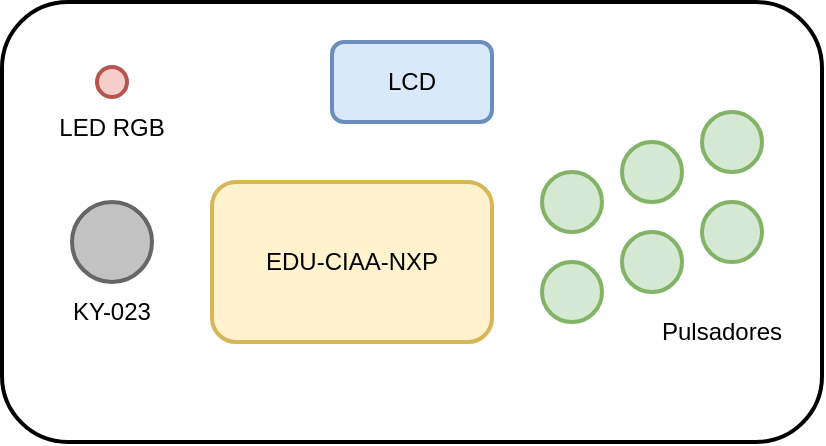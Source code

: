 <mxfile version="20.2.3" type="github"><diagram id="bNXaUIgjB6TYTGcLKoZ7" name="Página-1"><mxGraphModel dx="868" dy="486" grid="1" gridSize="10" guides="1" tooltips="1" connect="1" arrows="1" fold="1" page="1" pageScale="1" pageWidth="827" pageHeight="1169" math="0" shadow="0"><root><mxCell id="0"/><mxCell id="1" parent="0"/><mxCell id="M3uLxciW7i2rRvQ8bXOC-3" value="" style="rounded=1;whiteSpace=wrap;html=1;strokeWidth=2;fillColor=none;" vertex="1" parent="1"><mxGeometry x="160" y="150" width="410" height="220" as="geometry"/></mxCell><mxCell id="M3uLxciW7i2rRvQ8bXOC-1" value="LCD" style="rounded=1;whiteSpace=wrap;html=1;imageWidth=80;fillColor=#dae8fc;strokeColor=#6c8ebf;strokeWidth=2;" vertex="1" parent="1"><mxGeometry x="325" y="170" width="80" height="40" as="geometry"/></mxCell><mxCell id="M3uLxciW7i2rRvQ8bXOC-2" value="EDU-CIAA-NXP" style="rounded=1;whiteSpace=wrap;html=1;strokeWidth=2;fillColor=#fff2cc;strokeColor=#d6b656;" vertex="1" parent="1"><mxGeometry x="265" y="240" width="140" height="80" as="geometry"/></mxCell><mxCell id="M3uLxciW7i2rRvQ8bXOC-4" value="" style="ellipse;whiteSpace=wrap;html=1;aspect=fixed;strokeWidth=2;fillColor=#C2C2C2;fontColor=#333333;strokeColor=#666666;" vertex="1" parent="1"><mxGeometry x="195" y="250" width="40" height="40" as="geometry"/></mxCell><mxCell id="M3uLxciW7i2rRvQ8bXOC-5" value="KY-023" style="text;html=1;strokeColor=none;fillColor=none;align=center;verticalAlign=middle;whiteSpace=wrap;rounded=0;" vertex="1" parent="1"><mxGeometry x="185" y="290" width="60" height="30" as="geometry"/></mxCell><mxCell id="M3uLxciW7i2rRvQ8bXOC-6" value="" style="ellipse;whiteSpace=wrap;html=1;aspect=fixed;strokeWidth=2;fillColor=#d5e8d4;strokeColor=#82b366;" vertex="1" parent="1"><mxGeometry x="430" y="235" width="30" height="30" as="geometry"/></mxCell><mxCell id="M3uLxciW7i2rRvQ8bXOC-7" value="" style="ellipse;whiteSpace=wrap;html=1;aspect=fixed;strokeWidth=2;fillColor=#d5e8d4;strokeColor=#82b366;" vertex="1" parent="1"><mxGeometry x="470" y="220" width="30" height="30" as="geometry"/></mxCell><mxCell id="M3uLxciW7i2rRvQ8bXOC-8" value="" style="ellipse;whiteSpace=wrap;html=1;aspect=fixed;strokeWidth=2;fillColor=#d5e8d4;strokeColor=#82b366;" vertex="1" parent="1"><mxGeometry x="510" y="205" width="30" height="30" as="geometry"/></mxCell><mxCell id="M3uLxciW7i2rRvQ8bXOC-9" value="" style="ellipse;whiteSpace=wrap;html=1;aspect=fixed;strokeWidth=2;fillColor=#d5e8d4;strokeColor=#82b366;" vertex="1" parent="1"><mxGeometry x="430" y="280" width="30" height="30" as="geometry"/></mxCell><mxCell id="M3uLxciW7i2rRvQ8bXOC-10" value="" style="ellipse;whiteSpace=wrap;html=1;aspect=fixed;strokeWidth=2;fillColor=#d5e8d4;strokeColor=#82b366;" vertex="1" parent="1"><mxGeometry x="470" y="265" width="30" height="30" as="geometry"/></mxCell><mxCell id="M3uLxciW7i2rRvQ8bXOC-11" value="" style="ellipse;whiteSpace=wrap;html=1;aspect=fixed;strokeWidth=2;fillColor=#d5e8d4;strokeColor=#82b366;" vertex="1" parent="1"><mxGeometry x="510" y="250" width="30" height="30" as="geometry"/></mxCell><mxCell id="M3uLxciW7i2rRvQ8bXOC-12" value="Pulsadores" style="text;html=1;strokeColor=none;fillColor=none;align=center;verticalAlign=middle;whiteSpace=wrap;rounded=0;" vertex="1" parent="1"><mxGeometry x="490" y="300" width="60" height="30" as="geometry"/></mxCell><mxCell id="M3uLxciW7i2rRvQ8bXOC-13" value="" style="ellipse;whiteSpace=wrap;html=1;aspect=fixed;strokeWidth=2;fillColor=#f8cecc;strokeColor=#b85450;" vertex="1" parent="1"><mxGeometry x="207.5" y="182.5" width="15" height="15" as="geometry"/></mxCell><mxCell id="M3uLxciW7i2rRvQ8bXOC-15" value="LED RGB" style="text;html=1;strokeColor=none;fillColor=none;align=center;verticalAlign=middle;whiteSpace=wrap;rounded=0;" vertex="1" parent="1"><mxGeometry x="185" y="197.5" width="60" height="30" as="geometry"/></mxCell></root></mxGraphModel></diagram></mxfile>